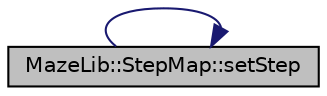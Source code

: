 digraph "MazeLib::StepMap::setStep"
{
 // LATEX_PDF_SIZE
  edge [fontname="Helvetica",fontsize="10",labelfontname="Helvetica",labelfontsize="10"];
  node [fontname="Helvetica",fontsize="10",shape=record];
  rankdir="LR";
  Node1 [label="MazeLib::StepMap::setStep",height=0.2,width=0.4,color="black", fillcolor="grey75", style="filled", fontcolor="black",tooltip="ステップの更新"];
  Node1 -> Node1 [color="midnightblue",fontsize="10",style="solid",fontname="Helvetica"];
}
